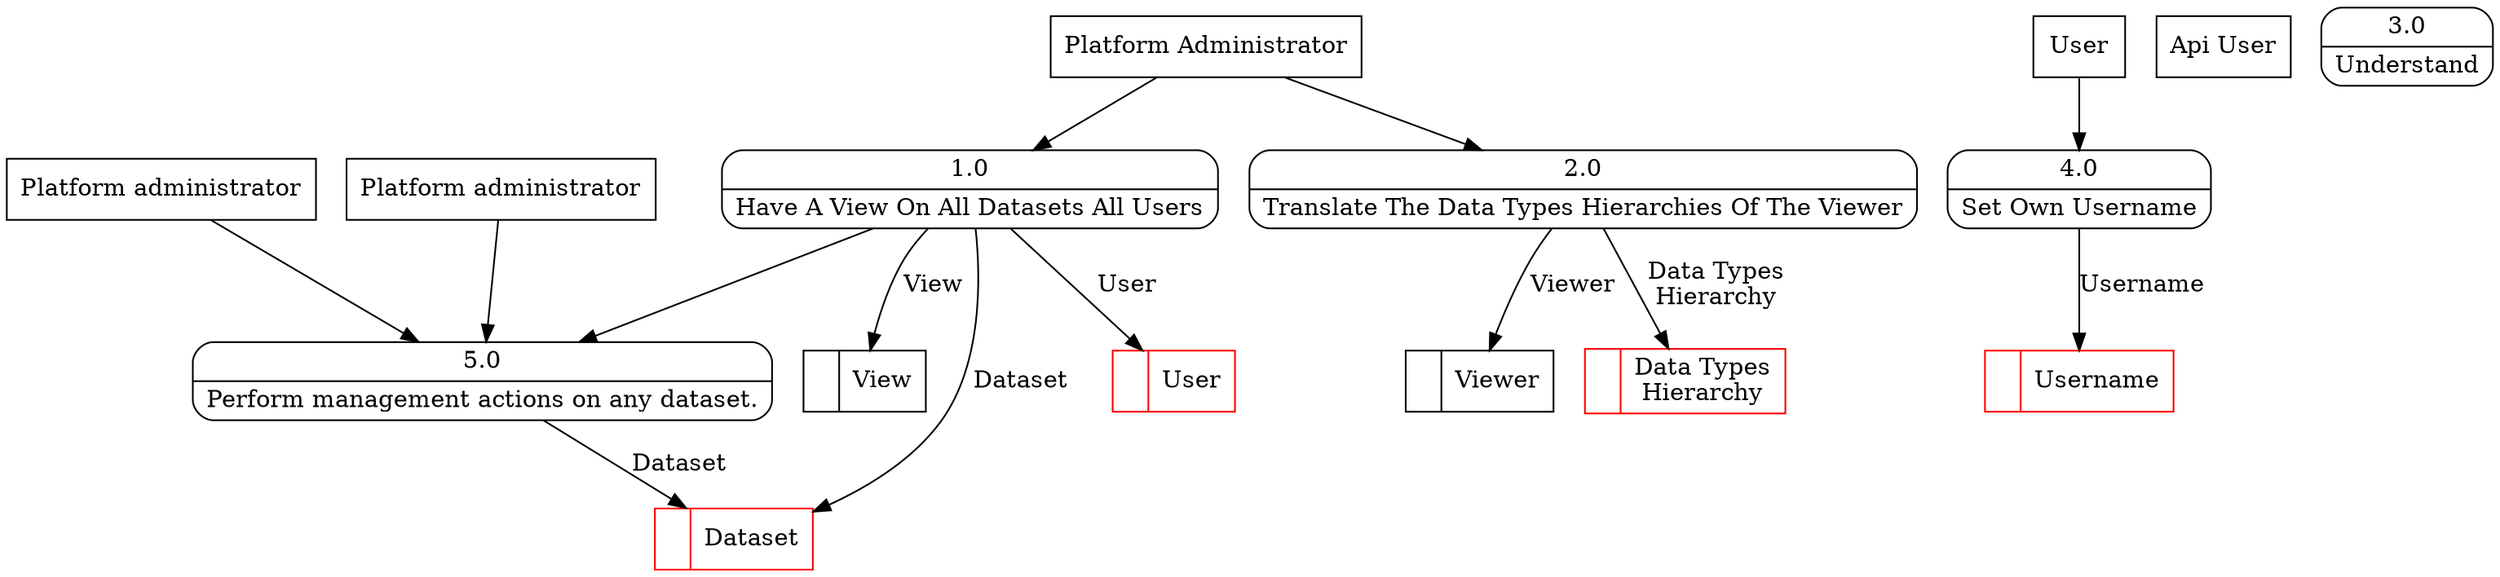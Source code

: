 digraph dfd2{ 
node[shape=record]
200 [label="<f0>  |<f1> View " ];
201 [label="<f0>  |<f1> Dataset " color=red];
202 [label="<f0>  |<f1> User " color=red];
203 [label="<f0>  |<f1> Viewer " ];
204 [label="<f0>  |<f1> Username " color=red];
205 [label="<f0>  |<f1> Data Types\nHierarchy " color=red];
206 [label="Platform Administrator" shape=box];
207 [label="Api User" shape=box];
208 [label="User" shape=box];
209 [label="{<f0> 1.0|<f1> Have A View On All Datasets All Users }" shape=Mrecord];
210 [label="{<f0> 2.0|<f1> Translate The Data Types Hierarchies Of The Viewer }" shape=Mrecord];
211 [label="{<f0> 3.0|<f1> Understand }" shape=Mrecord];
212 [label="{<f0> 4.0|<f1> Set Own Username }" shape=Mrecord];
5 [label="{<f0> 5.0|<f1> Perform management actions on any dataset. }" shape=Mrecord];
209 -> 5
1001 [label="Platform administrator" shape=box];
1001 -> 5
1003 [label="Platform administrator" shape=box];
1003 -> 5
5 -> 201  [label="Dataset"]
206 -> 209
206 -> 210
208 -> 212
209 -> 200 [label="View"]
209 -> 201 [label="Dataset"]
210 -> 205 [label="Data Types\nHierarchy"]
210 -> 203 [label="Viewer"]
212 -> 204 [label="Username"]
209 -> 202 [label="User"]
}